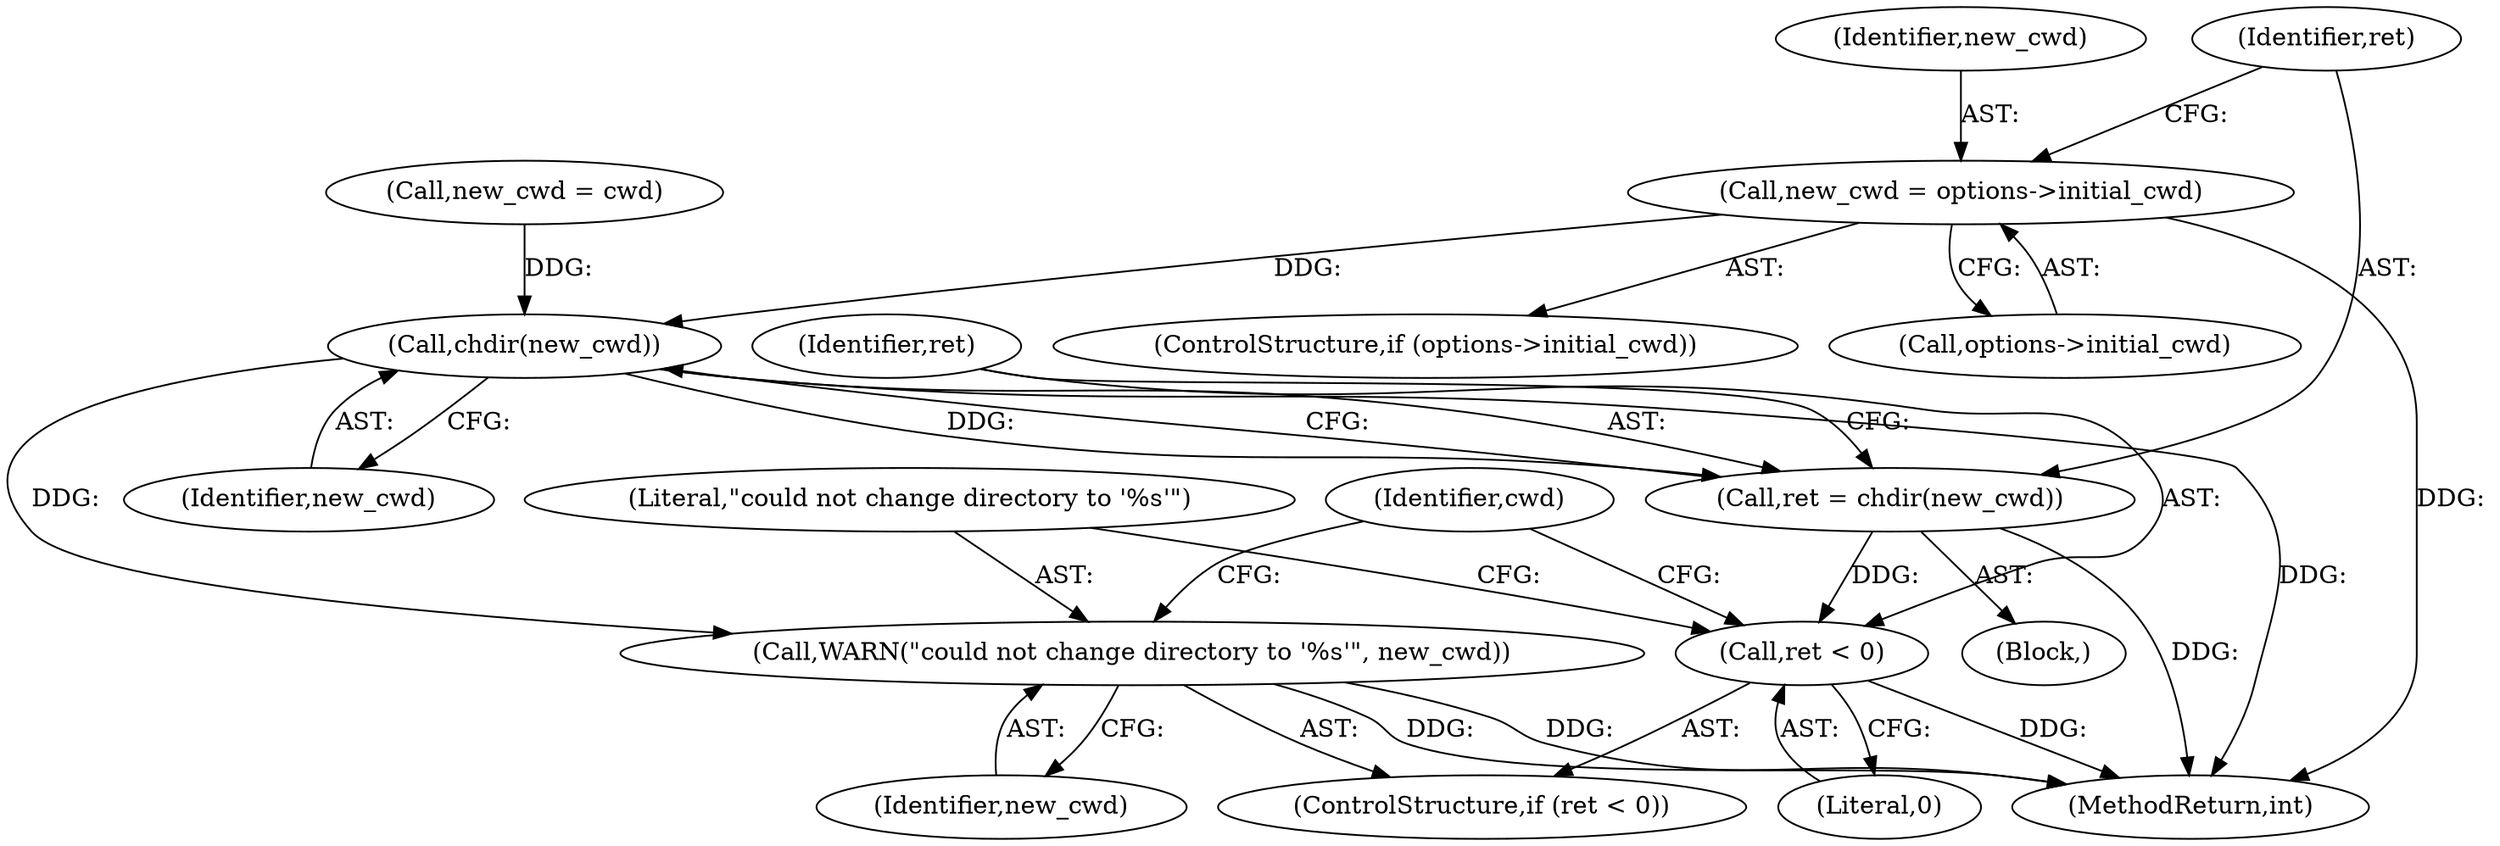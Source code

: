 digraph "0_lxc_81f466d05f2a89cb4f122ef7f593ff3f279b165c_1@pointer" {
"1000717" [label="(Call,new_cwd = options->initial_cwd)"];
"1000728" [label="(Call,chdir(new_cwd))"];
"1000726" [label="(Call,ret = chdir(new_cwd))"];
"1000731" [label="(Call,ret < 0)"];
"1000734" [label="(Call,WARN(\"could not change directory to '%s'\", new_cwd))"];
"1000728" [label="(Call,chdir(new_cwd))"];
"1000713" [label="(ControlStructure,if (options->initial_cwd))"];
"1000733" [label="(Literal,0)"];
"1000735" [label="(Literal,\"could not change directory to '%s'\")"];
"1000726" [label="(Call,ret = chdir(new_cwd))"];
"1000719" [label="(Call,options->initial_cwd)"];
"1000734" [label="(Call,WARN(\"could not change directory to '%s'\", new_cwd))"];
"1000738" [label="(Identifier,cwd)"];
"1000729" [label="(Identifier,new_cwd)"];
"1000736" [label="(Identifier,new_cwd)"];
"1000727" [label="(Identifier,ret)"];
"1000723" [label="(Call,new_cwd = cwd)"];
"1000732" [label="(Identifier,ret)"];
"1000791" [label="(MethodReturn,int)"];
"1000139" [label="(Block,)"];
"1000718" [label="(Identifier,new_cwd)"];
"1000730" [label="(ControlStructure,if (ret < 0))"];
"1000717" [label="(Call,new_cwd = options->initial_cwd)"];
"1000731" [label="(Call,ret < 0)"];
"1000717" -> "1000713"  [label="AST: "];
"1000717" -> "1000719"  [label="CFG: "];
"1000718" -> "1000717"  [label="AST: "];
"1000719" -> "1000717"  [label="AST: "];
"1000727" -> "1000717"  [label="CFG: "];
"1000717" -> "1000791"  [label="DDG: "];
"1000717" -> "1000728"  [label="DDG: "];
"1000728" -> "1000726"  [label="AST: "];
"1000728" -> "1000729"  [label="CFG: "];
"1000729" -> "1000728"  [label="AST: "];
"1000726" -> "1000728"  [label="CFG: "];
"1000728" -> "1000791"  [label="DDG: "];
"1000728" -> "1000726"  [label="DDG: "];
"1000723" -> "1000728"  [label="DDG: "];
"1000728" -> "1000734"  [label="DDG: "];
"1000726" -> "1000139"  [label="AST: "];
"1000727" -> "1000726"  [label="AST: "];
"1000732" -> "1000726"  [label="CFG: "];
"1000726" -> "1000791"  [label="DDG: "];
"1000726" -> "1000731"  [label="DDG: "];
"1000731" -> "1000730"  [label="AST: "];
"1000731" -> "1000733"  [label="CFG: "];
"1000732" -> "1000731"  [label="AST: "];
"1000733" -> "1000731"  [label="AST: "];
"1000735" -> "1000731"  [label="CFG: "];
"1000738" -> "1000731"  [label="CFG: "];
"1000731" -> "1000791"  [label="DDG: "];
"1000734" -> "1000730"  [label="AST: "];
"1000734" -> "1000736"  [label="CFG: "];
"1000735" -> "1000734"  [label="AST: "];
"1000736" -> "1000734"  [label="AST: "];
"1000738" -> "1000734"  [label="CFG: "];
"1000734" -> "1000791"  [label="DDG: "];
"1000734" -> "1000791"  [label="DDG: "];
}
